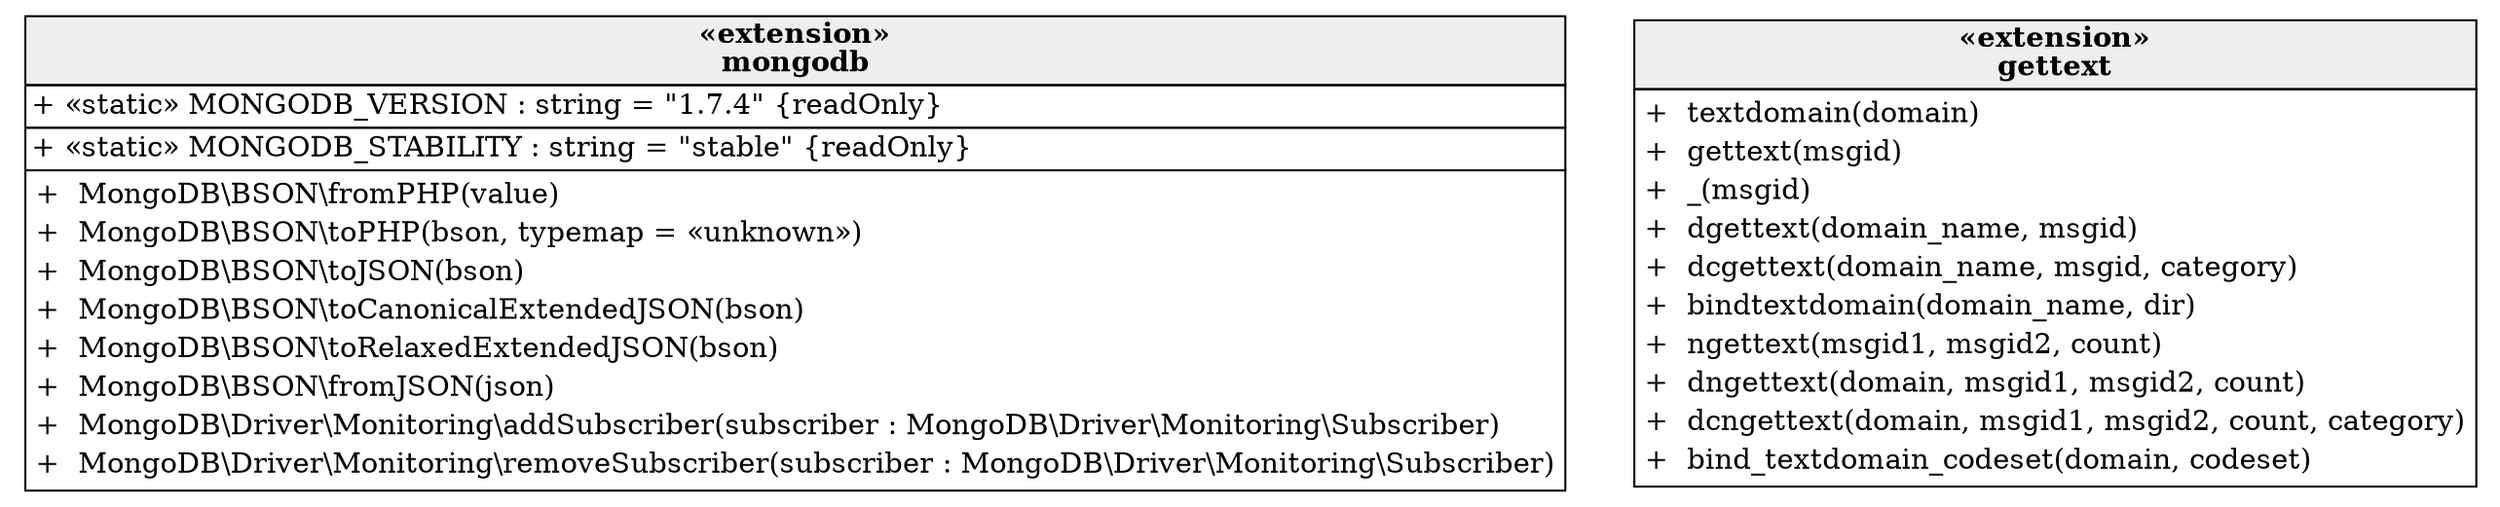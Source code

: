 graph {
  "mongodb" [shape="none" label=<
<table cellspacing="0" border="0" cellborder="1">
    <tr><td bgcolor="#eeeeee"><b>«extension»<br/>mongodb</b></td></tr>
    <tr><td align="left">+ «static» MONGODB_VERSION : string = "1.7.4" {readOnly}</td></tr>
<tr><td align="left">+ «static» MONGODB_STABILITY : string = "stable" {readOnly}</td></tr>

    <tr><td><table border="0" cellspacing="0" cellpadding="2">
<tr><td align="left">+  MongoDB\\BSON\\fromPHP(value)</td></tr>
<tr><td align="left">+  MongoDB\\BSON\\toPHP(bson, typemap = «unknown»)</td></tr>
<tr><td align="left">+  MongoDB\\BSON\\toJSON(bson)</td></tr>
<tr><td align="left">+  MongoDB\\BSON\\toCanonicalExtendedJSON(bson)</td></tr>
<tr><td align="left">+  MongoDB\\BSON\\toRelaxedExtendedJSON(bson)</td></tr>
<tr><td align="left">+  MongoDB\\BSON\\fromJSON(json)</td></tr>
<tr><td align="left">+  MongoDB\\Driver\\Monitoring\\addSubscriber(subscriber : MongoDB\\Driver\\Monitoring\\Subscriber)</td></tr>
<tr><td align="left">+  MongoDB\\Driver\\Monitoring\\removeSubscriber(subscriber : MongoDB\\Driver\\Monitoring\\Subscriber)</td></tr>
</table></td></tr>
</table>>]
  "gettext" [shape="none" label=<
<table cellspacing="0" border="0" cellborder="1">
    <tr><td bgcolor="#eeeeee"><b>«extension»<br/>gettext</b></td></tr>

    <tr><td><table border="0" cellspacing="0" cellpadding="2">
<tr><td align="left">+  textdomain(domain)</td></tr>
<tr><td align="left">+  gettext(msgid)</td></tr>
<tr><td align="left">+  _(msgid)</td></tr>
<tr><td align="left">+  dgettext(domain_name, msgid)</td></tr>
<tr><td align="left">+  dcgettext(domain_name, msgid, category)</td></tr>
<tr><td align="left">+  bindtextdomain(domain_name, dir)</td></tr>
<tr><td align="left">+  ngettext(msgid1, msgid2, count)</td></tr>
<tr><td align="left">+  dngettext(domain, msgid1, msgid2, count)</td></tr>
<tr><td align="left">+  dcngettext(domain, msgid1, msgid2, count, category)</td></tr>
<tr><td align="left">+  bind_textdomain_codeset(domain, codeset)</td></tr>
</table></td></tr>
</table>>]
}
